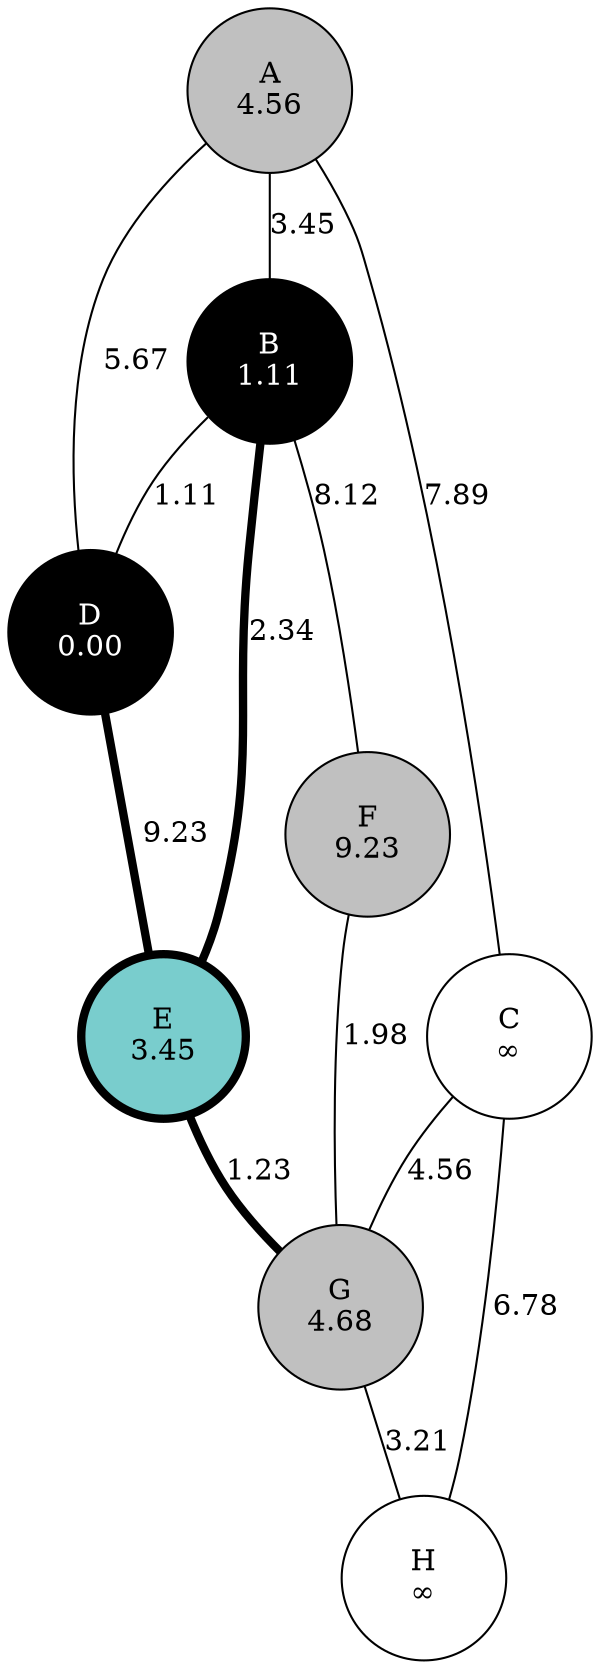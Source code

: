 strict graph  {
A [distance="4.56", fillcolor=gray, height="1.1", label="A\n4.56", style=filled, width="1.1"];
B [distance="1.11", fillcolor=black, fontcolor=white, height="1.1", label="B\n1.11", style=filled, width="1.1"];
C [distance=None, fillcolor=white, height="1.1", label="C\n∞", style=filled, width="1.1"];
D [distance="0.00", fillcolor=black, fontcolor=white, height="1.1", label="D\n0.00", style=filled, width="1.1"];
E [distance="3.45", fillcolor=darkslategray3, height="1.1", label="E\n3.45", penwidth=4, style=filled, width="1.1"];
F [distance="9.23", fillcolor=gray, height="1.1", label="F\n9.23", style=filled, width="1.1"];
G [distance="4.68", fillcolor=gray, height="1.1", label="G\n4.68", style=filled, width="1.1"];
H [distance=None, fillcolor=white, height="1.1", label="H\n∞", style=filled, width="1.1"];
A -- B  [label="3.45"];
A -- C  [label="7.89"];
A -- D  [label="5.67"];
B -- E  [label="2.34", penwidth=4];
B -- F  [label="8.12"];
B -- D  [label="1.11"];
C -- G  [label="4.56"];
C -- H  [label="6.78"];
D -- E  [label="9.23", penwidth=4];
E -- G  [label="1.23", penwidth=4];
F -- G  [label="1.98"];
G -- H  [label="3.21"];
}
